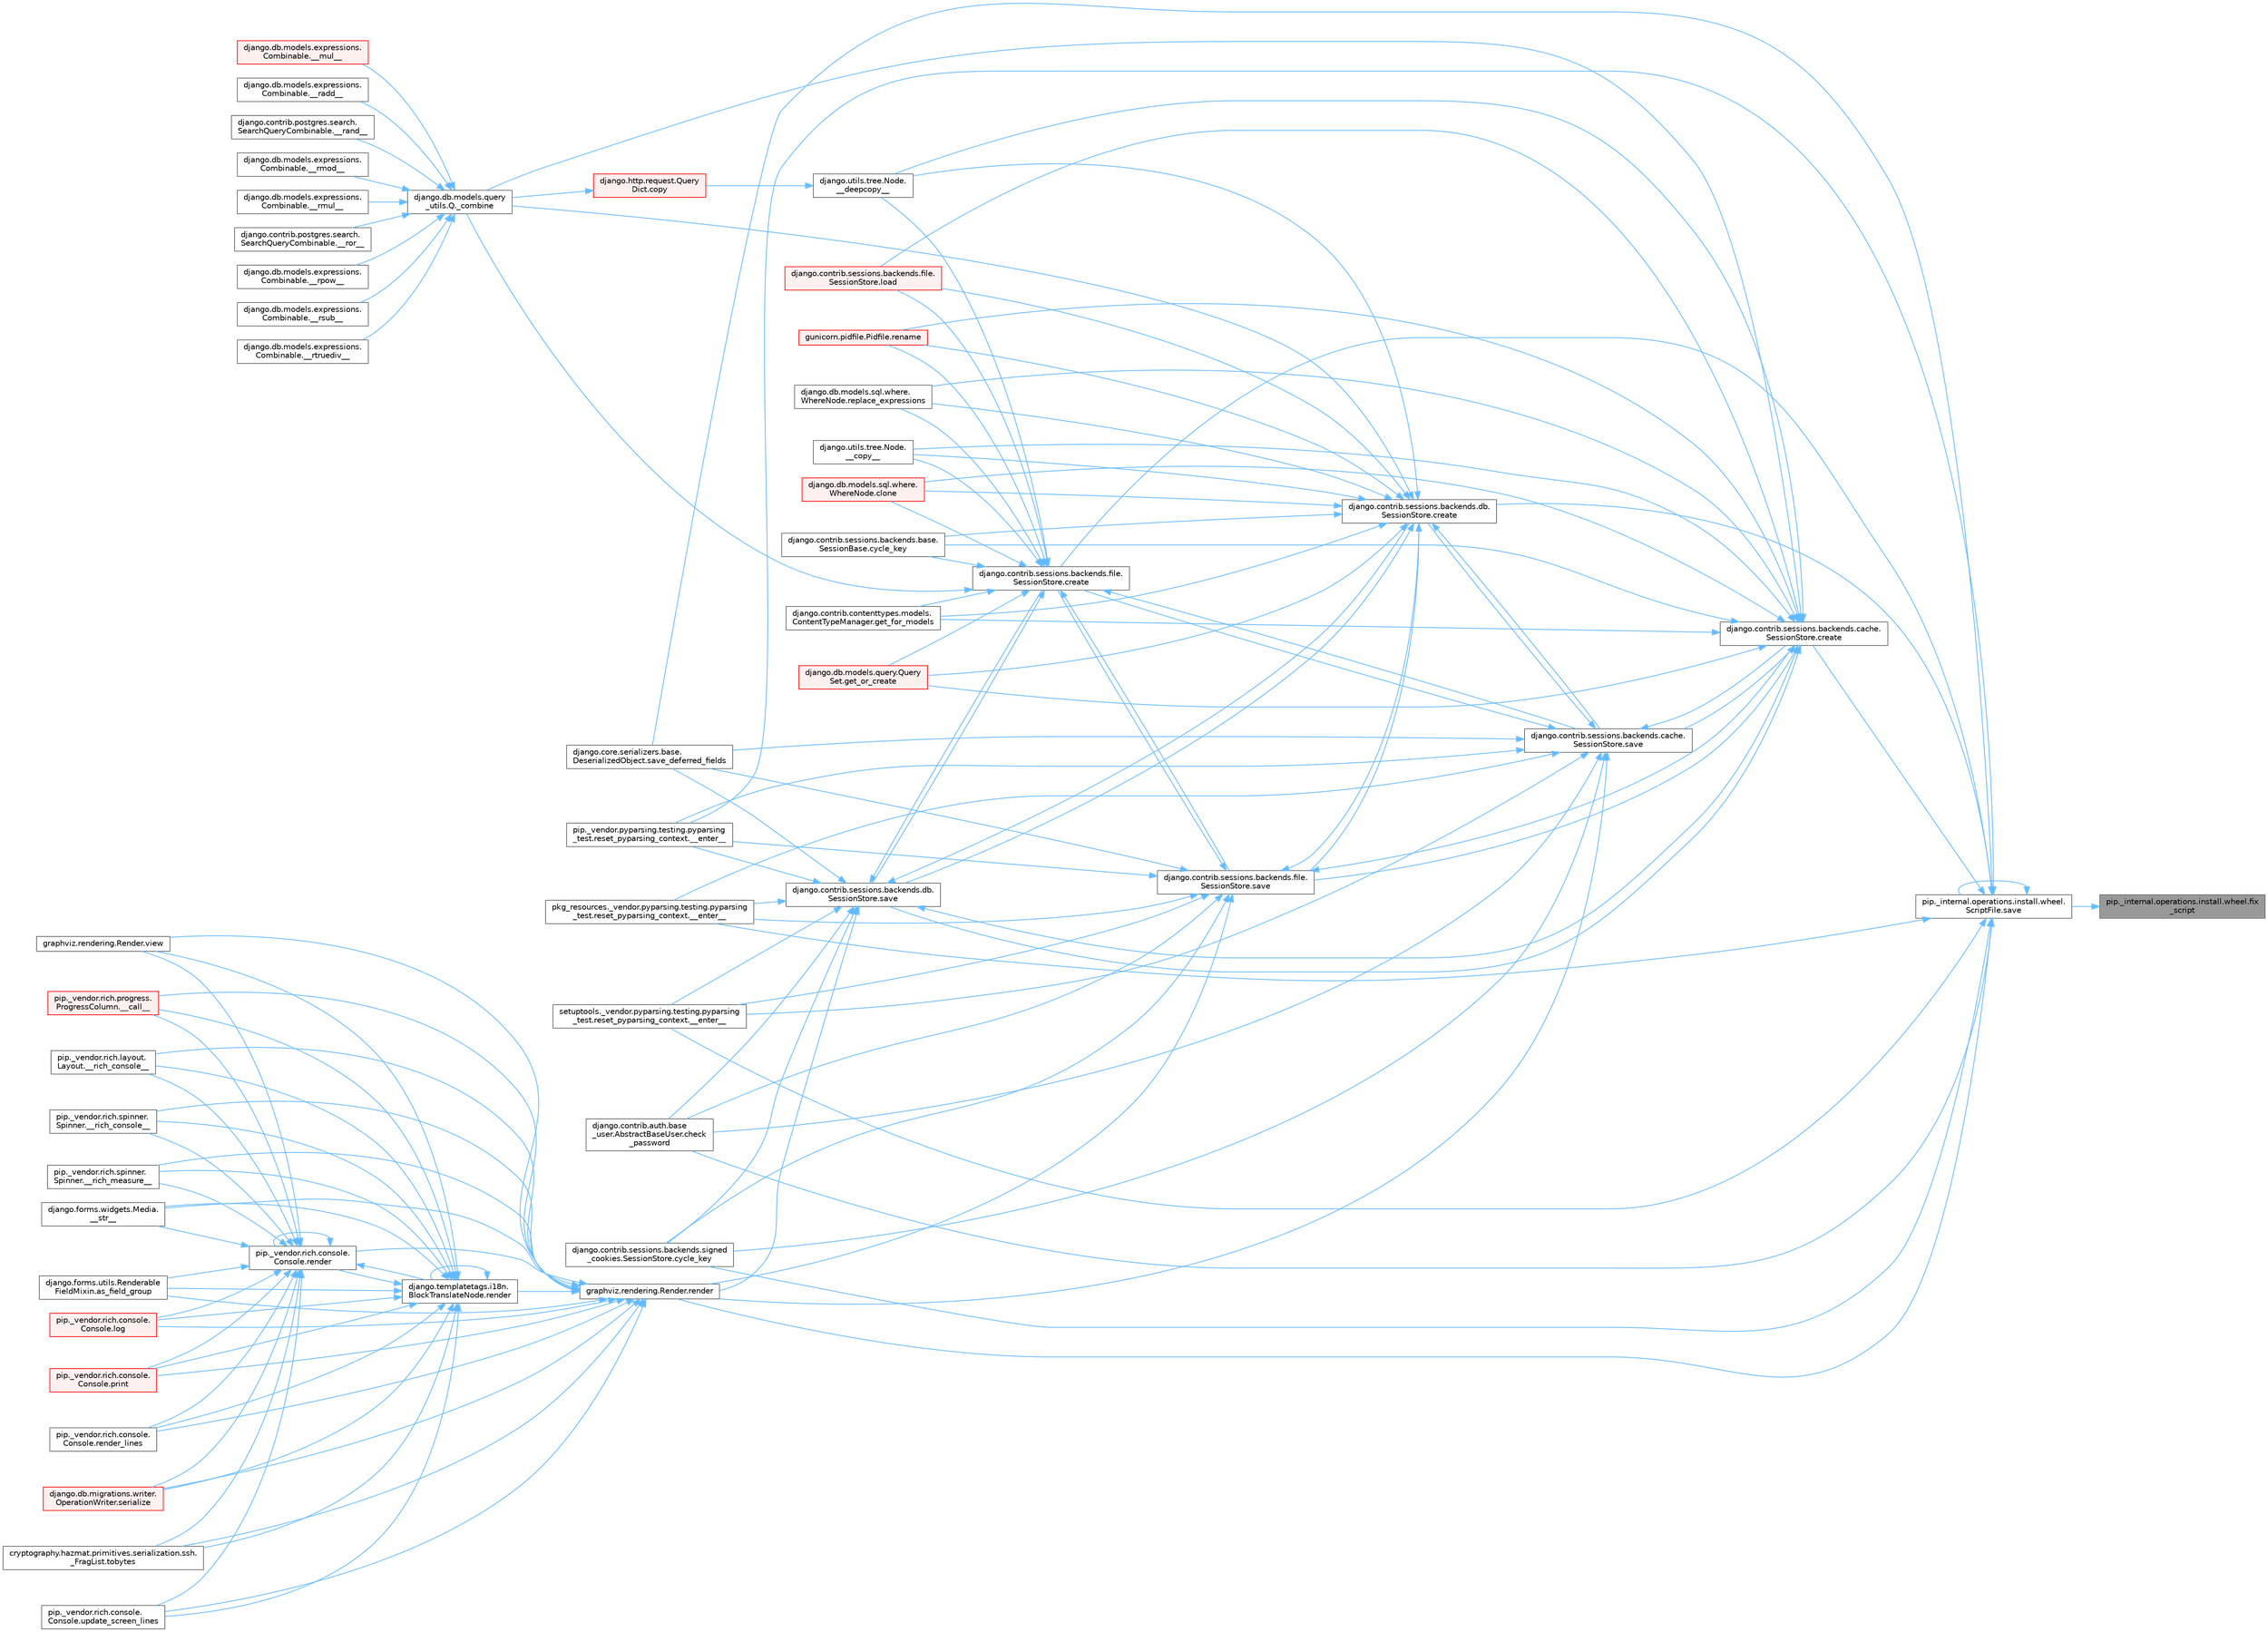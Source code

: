 digraph "pip._internal.operations.install.wheel.fix_script"
{
 // LATEX_PDF_SIZE
  bgcolor="transparent";
  edge [fontname=Helvetica,fontsize=10,labelfontname=Helvetica,labelfontsize=10];
  node [fontname=Helvetica,fontsize=10,shape=box,height=0.2,width=0.4];
  rankdir="RL";
  Node1 [id="Node000001",label="pip._internal.operations.install.wheel.fix\l_script",height=0.2,width=0.4,color="gray40", fillcolor="grey60", style="filled", fontcolor="black",tooltip=" "];
  Node1 -> Node2 [id="edge1_Node000001_Node000002",dir="back",color="steelblue1",style="solid",tooltip=" "];
  Node2 [id="Node000002",label="pip._internal.operations.install.wheel.\lScriptFile.save",height=0.2,width=0.4,color="grey40", fillcolor="white", style="filled",URL="$classpip_1_1__internal_1_1operations_1_1install_1_1wheel_1_1_script_file.html#ada71e906f4fe258d5234b047d077f7ad",tooltip=" "];
  Node2 -> Node3 [id="edge2_Node000002_Node000003",dir="back",color="steelblue1",style="solid",tooltip=" "];
  Node3 [id="Node000003",label="pip._vendor.pyparsing.testing.pyparsing\l_test.reset_pyparsing_context.__enter__",height=0.2,width=0.4,color="grey40", fillcolor="white", style="filled",URL="$classpip_1_1__vendor_1_1pyparsing_1_1testing_1_1pyparsing__test_1_1reset__pyparsing__context.html#a3d39d97a0d95a9b46c987e6dff52b7c0",tooltip=" "];
  Node2 -> Node4 [id="edge3_Node000002_Node000004",dir="back",color="steelblue1",style="solid",tooltip=" "];
  Node4 [id="Node000004",label="pkg_resources._vendor.pyparsing.testing.pyparsing\l_test.reset_pyparsing_context.__enter__",height=0.2,width=0.4,color="grey40", fillcolor="white", style="filled",URL="$classpkg__resources_1_1__vendor_1_1pyparsing_1_1testing_1_1pyparsing__test_1_1reset__pyparsing__context.html#a8d8360c033ccc7296fb9323a07cdeb25",tooltip=" "];
  Node2 -> Node5 [id="edge4_Node000002_Node000005",dir="back",color="steelblue1",style="solid",tooltip=" "];
  Node5 [id="Node000005",label="setuptools._vendor.pyparsing.testing.pyparsing\l_test.reset_pyparsing_context.__enter__",height=0.2,width=0.4,color="grey40", fillcolor="white", style="filled",URL="$classsetuptools_1_1__vendor_1_1pyparsing_1_1testing_1_1pyparsing__test_1_1reset__pyparsing__context.html#a436e2ea8355c86505c8cfdae81714c7c",tooltip=" "];
  Node2 -> Node6 [id="edge5_Node000002_Node000006",dir="back",color="steelblue1",style="solid",tooltip=" "];
  Node6 [id="Node000006",label="django.contrib.auth.base\l_user.AbstractBaseUser.check\l_password",height=0.2,width=0.4,color="grey40", fillcolor="white", style="filled",URL="$classdjango_1_1contrib_1_1auth_1_1base__user_1_1_abstract_base_user.html#aaa9bb7fa5353bc1917dbd7f87b63321a",tooltip=" "];
  Node2 -> Node7 [id="edge6_Node000002_Node000007",dir="back",color="steelblue1",style="solid",tooltip=" "];
  Node7 [id="Node000007",label="django.contrib.sessions.backends.cache.\lSessionStore.create",height=0.2,width=0.4,color="grey40", fillcolor="white", style="filled",URL="$classdjango_1_1contrib_1_1sessions_1_1backends_1_1cache_1_1_session_store.html#a38c9efbdb5115fd1820ae198b767c39c",tooltip=" "];
  Node7 -> Node8 [id="edge7_Node000007_Node000008",dir="back",color="steelblue1",style="solid",tooltip=" "];
  Node8 [id="Node000008",label="django.utils.tree.Node.\l__copy__",height=0.2,width=0.4,color="grey40", fillcolor="white", style="filled",URL="$classdjango_1_1utils_1_1tree_1_1_node.html#abae878f6b4500b8b241c23d8fac46e63",tooltip=" "];
  Node7 -> Node9 [id="edge8_Node000007_Node000009",dir="back",color="steelblue1",style="solid",tooltip=" "];
  Node9 [id="Node000009",label="django.utils.tree.Node.\l__deepcopy__",height=0.2,width=0.4,color="grey40", fillcolor="white", style="filled",URL="$classdjango_1_1utils_1_1tree_1_1_node.html#a38840c46ded3963808edbeec90765d6b",tooltip=" "];
  Node9 -> Node10 [id="edge9_Node000009_Node000010",dir="back",color="steelblue1",style="solid",tooltip=" "];
  Node10 [id="Node000010",label="django.http.request.Query\lDict.copy",height=0.2,width=0.4,color="red", fillcolor="#FFF0F0", style="filled",URL="$classdjango_1_1http_1_1request_1_1_query_dict.html#ada9e4956e62868c5587b9ffde7b358b5",tooltip=" "];
  Node10 -> Node152 [id="edge10_Node000010_Node000152",dir="back",color="steelblue1",style="solid",tooltip=" "];
  Node152 [id="Node000152",label="django.db.models.query\l_utils.Q._combine",height=0.2,width=0.4,color="grey40", fillcolor="white", style="filled",URL="$classdjango_1_1db_1_1models_1_1query__utils_1_1_q.html#ade621b98231b73615e1aa3a726560c55",tooltip=" "];
  Node152 -> Node153 [id="edge11_Node000152_Node000153",dir="back",color="steelblue1",style="solid",tooltip=" "];
  Node153 [id="Node000153",label="django.db.models.expressions.\lCombinable.__mul__",height=0.2,width=0.4,color="red", fillcolor="#FFF0F0", style="filled",URL="$classdjango_1_1db_1_1models_1_1expressions_1_1_combinable.html#a18670e03ec4b2fc0eafb0782602b72ec",tooltip=" "];
  Node152 -> Node157 [id="edge12_Node000152_Node000157",dir="back",color="steelblue1",style="solid",tooltip=" "];
  Node157 [id="Node000157",label="django.db.models.expressions.\lCombinable.__radd__",height=0.2,width=0.4,color="grey40", fillcolor="white", style="filled",URL="$classdjango_1_1db_1_1models_1_1expressions_1_1_combinable.html#a4872efab02abfbe2d20977469210ce25",tooltip=" "];
  Node152 -> Node158 [id="edge13_Node000152_Node000158",dir="back",color="steelblue1",style="solid",tooltip=" "];
  Node158 [id="Node000158",label="django.contrib.postgres.search.\lSearchQueryCombinable.__rand__",height=0.2,width=0.4,color="grey40", fillcolor="white", style="filled",URL="$classdjango_1_1contrib_1_1postgres_1_1search_1_1_search_query_combinable.html#a3d51899b7ac9564232b005aa65bec114",tooltip=" "];
  Node152 -> Node159 [id="edge14_Node000152_Node000159",dir="back",color="steelblue1",style="solid",tooltip=" "];
  Node159 [id="Node000159",label="django.db.models.expressions.\lCombinable.__rmod__",height=0.2,width=0.4,color="grey40", fillcolor="white", style="filled",URL="$classdjango_1_1db_1_1models_1_1expressions_1_1_combinable.html#ad32e5e96bab77dd57e3337a156c5de39",tooltip=" "];
  Node152 -> Node160 [id="edge15_Node000152_Node000160",dir="back",color="steelblue1",style="solid",tooltip=" "];
  Node160 [id="Node000160",label="django.db.models.expressions.\lCombinable.__rmul__",height=0.2,width=0.4,color="grey40", fillcolor="white", style="filled",URL="$classdjango_1_1db_1_1models_1_1expressions_1_1_combinable.html#adfde700eec6b9ea280e9fec3e202acab",tooltip=" "];
  Node152 -> Node161 [id="edge16_Node000152_Node000161",dir="back",color="steelblue1",style="solid",tooltip=" "];
  Node161 [id="Node000161",label="django.contrib.postgres.search.\lSearchQueryCombinable.__ror__",height=0.2,width=0.4,color="grey40", fillcolor="white", style="filled",URL="$classdjango_1_1contrib_1_1postgres_1_1search_1_1_search_query_combinable.html#ac5984f052629ae58cd73a90c852fe22c",tooltip=" "];
  Node152 -> Node162 [id="edge17_Node000152_Node000162",dir="back",color="steelblue1",style="solid",tooltip=" "];
  Node162 [id="Node000162",label="django.db.models.expressions.\lCombinable.__rpow__",height=0.2,width=0.4,color="grey40", fillcolor="white", style="filled",URL="$classdjango_1_1db_1_1models_1_1expressions_1_1_combinable.html#a1847c8db3c40340a723f6bf51ebadf89",tooltip=" "];
  Node152 -> Node163 [id="edge18_Node000152_Node000163",dir="back",color="steelblue1",style="solid",tooltip=" "];
  Node163 [id="Node000163",label="django.db.models.expressions.\lCombinable.__rsub__",height=0.2,width=0.4,color="grey40", fillcolor="white", style="filled",URL="$classdjango_1_1db_1_1models_1_1expressions_1_1_combinable.html#af906f43306d94cf530387eecce802a81",tooltip=" "];
  Node152 -> Node164 [id="edge19_Node000152_Node000164",dir="back",color="steelblue1",style="solid",tooltip=" "];
  Node164 [id="Node000164",label="django.db.models.expressions.\lCombinable.__rtruediv__",height=0.2,width=0.4,color="grey40", fillcolor="white", style="filled",URL="$classdjango_1_1db_1_1models_1_1expressions_1_1_combinable.html#aff897a2f7f103240839b7da073e9fe1a",tooltip=" "];
  Node7 -> Node152 [id="edge20_Node000007_Node000152",dir="back",color="steelblue1",style="solid",tooltip=" "];
  Node7 -> Node300 [id="edge21_Node000007_Node000300",dir="back",color="steelblue1",style="solid",tooltip=" "];
  Node300 [id="Node000300",label="django.db.models.sql.where.\lWhereNode.clone",height=0.2,width=0.4,color="red", fillcolor="#FFF0F0", style="filled",URL="$classdjango_1_1db_1_1models_1_1sql_1_1where_1_1_where_node.html#a0faff63950b774ce4ad391ea1f6b6d2c",tooltip=" "];
  Node7 -> Node30 [id="edge22_Node000007_Node000030",dir="back",color="steelblue1",style="solid",tooltip=" "];
  Node30 [id="Node000030",label="django.contrib.sessions.backends.base.\lSessionBase.cycle_key",height=0.2,width=0.4,color="grey40", fillcolor="white", style="filled",URL="$classdjango_1_1contrib_1_1sessions_1_1backends_1_1base_1_1_session_base.html#a6955e9bebe4e5b7d463bccfcf9181016",tooltip=" "];
  Node7 -> Node334 [id="edge23_Node000007_Node000334",dir="back",color="steelblue1",style="solid",tooltip=" "];
  Node334 [id="Node000334",label="django.contrib.contenttypes.models.\lContentTypeManager.get_for_models",height=0.2,width=0.4,color="grey40", fillcolor="white", style="filled",URL="$classdjango_1_1contrib_1_1contenttypes_1_1models_1_1_content_type_manager.html#a541a2e215680799739b6f8c1b19ddda4",tooltip=" "];
  Node7 -> Node335 [id="edge24_Node000007_Node000335",dir="back",color="steelblue1",style="solid",tooltip=" "];
  Node335 [id="Node000335",label="django.db.models.query.Query\lSet.get_or_create",height=0.2,width=0.4,color="red", fillcolor="#FFF0F0", style="filled",URL="$classdjango_1_1db_1_1models_1_1query_1_1_query_set.html#a0f727927ec4d1b9f3087b831cc911c59",tooltip=" "];
  Node7 -> Node317 [id="edge25_Node000007_Node000317",dir="back",color="steelblue1",style="solid",tooltip=" "];
  Node317 [id="Node000317",label="django.contrib.sessions.backends.file.\lSessionStore.load",height=0.2,width=0.4,color="red", fillcolor="#FFF0F0", style="filled",URL="$classdjango_1_1contrib_1_1sessions_1_1backends_1_1file_1_1_session_store.html#a408fa63512306fbaa7bbb62742f0295f",tooltip=" "];
  Node7 -> Node337 [id="edge26_Node000007_Node000337",dir="back",color="steelblue1",style="solid",tooltip=" "];
  Node337 [id="Node000337",label="gunicorn.pidfile.Pidfile.rename",height=0.2,width=0.4,color="red", fillcolor="#FFF0F0", style="filled",URL="$classgunicorn_1_1pidfile_1_1_pidfile.html#af03623bf56b92f594700ba5e5f25bc76",tooltip=" "];
  Node7 -> Node339 [id="edge27_Node000007_Node000339",dir="back",color="steelblue1",style="solid",tooltip=" "];
  Node339 [id="Node000339",label="django.db.models.sql.where.\lWhereNode.replace_expressions",height=0.2,width=0.4,color="grey40", fillcolor="white", style="filled",URL="$classdjango_1_1db_1_1models_1_1sql_1_1where_1_1_where_node.html#a1cc3580a7f4a51605b52ae4a9653b3ac",tooltip=" "];
  Node7 -> Node340 [id="edge28_Node000007_Node000340",dir="back",color="steelblue1",style="solid",tooltip=" "];
  Node340 [id="Node000340",label="django.contrib.sessions.backends.cache.\lSessionStore.save",height=0.2,width=0.4,color="grey40", fillcolor="white", style="filled",URL="$classdjango_1_1contrib_1_1sessions_1_1backends_1_1cache_1_1_session_store.html#a67e81d959c24e3a84b1e755a9a861c53",tooltip=" "];
  Node340 -> Node3 [id="edge29_Node000340_Node000003",dir="back",color="steelblue1",style="solid",tooltip=" "];
  Node340 -> Node4 [id="edge30_Node000340_Node000004",dir="back",color="steelblue1",style="solid",tooltip=" "];
  Node340 -> Node5 [id="edge31_Node000340_Node000005",dir="back",color="steelblue1",style="solid",tooltip=" "];
  Node340 -> Node6 [id="edge32_Node000340_Node000006",dir="back",color="steelblue1",style="solid",tooltip=" "];
  Node340 -> Node7 [id="edge33_Node000340_Node000007",dir="back",color="steelblue1",style="solid",tooltip=" "];
  Node340 -> Node299 [id="edge34_Node000340_Node000299",dir="back",color="steelblue1",style="solid",tooltip=" "];
  Node299 [id="Node000299",label="django.contrib.sessions.backends.db.\lSessionStore.create",height=0.2,width=0.4,color="grey40", fillcolor="white", style="filled",URL="$classdjango_1_1contrib_1_1sessions_1_1backends_1_1db_1_1_session_store.html#a4a98c0168c61e75be58e279660aa6ce4",tooltip=" "];
  Node299 -> Node8 [id="edge35_Node000299_Node000008",dir="back",color="steelblue1",style="solid",tooltip=" "];
  Node299 -> Node9 [id="edge36_Node000299_Node000009",dir="back",color="steelblue1",style="solid",tooltip=" "];
  Node299 -> Node152 [id="edge37_Node000299_Node000152",dir="back",color="steelblue1",style="solid",tooltip=" "];
  Node299 -> Node300 [id="edge38_Node000299_Node000300",dir="back",color="steelblue1",style="solid",tooltip=" "];
  Node299 -> Node30 [id="edge39_Node000299_Node000030",dir="back",color="steelblue1",style="solid",tooltip=" "];
  Node299 -> Node334 [id="edge40_Node000299_Node000334",dir="back",color="steelblue1",style="solid",tooltip=" "];
  Node299 -> Node335 [id="edge41_Node000299_Node000335",dir="back",color="steelblue1",style="solid",tooltip=" "];
  Node299 -> Node317 [id="edge42_Node000299_Node000317",dir="back",color="steelblue1",style="solid",tooltip=" "];
  Node299 -> Node337 [id="edge43_Node000299_Node000337",dir="back",color="steelblue1",style="solid",tooltip=" "];
  Node299 -> Node339 [id="edge44_Node000299_Node000339",dir="back",color="steelblue1",style="solid",tooltip=" "];
  Node299 -> Node340 [id="edge45_Node000299_Node000340",dir="back",color="steelblue1",style="solid",tooltip=" "];
  Node299 -> Node298 [id="edge46_Node000299_Node000298",dir="back",color="steelblue1",style="solid",tooltip=" "];
  Node298 [id="Node000298",label="django.contrib.sessions.backends.db.\lSessionStore.save",height=0.2,width=0.4,color="grey40", fillcolor="white", style="filled",URL="$classdjango_1_1contrib_1_1sessions_1_1backends_1_1db_1_1_session_store.html#a68a6b4f159bd3dc969ec80b34c1622af",tooltip=" "];
  Node298 -> Node3 [id="edge47_Node000298_Node000003",dir="back",color="steelblue1",style="solid",tooltip=" "];
  Node298 -> Node4 [id="edge48_Node000298_Node000004",dir="back",color="steelblue1",style="solid",tooltip=" "];
  Node298 -> Node5 [id="edge49_Node000298_Node000005",dir="back",color="steelblue1",style="solid",tooltip=" "];
  Node298 -> Node6 [id="edge50_Node000298_Node000006",dir="back",color="steelblue1",style="solid",tooltip=" "];
  Node298 -> Node7 [id="edge51_Node000298_Node000007",dir="back",color="steelblue1",style="solid",tooltip=" "];
  Node298 -> Node299 [id="edge52_Node000298_Node000299",dir="back",color="steelblue1",style="solid",tooltip=" "];
  Node298 -> Node333 [id="edge53_Node000298_Node000333",dir="back",color="steelblue1",style="solid",tooltip=" "];
  Node333 [id="Node000333",label="django.contrib.sessions.backends.file.\lSessionStore.create",height=0.2,width=0.4,color="grey40", fillcolor="white", style="filled",URL="$classdjango_1_1contrib_1_1sessions_1_1backends_1_1file_1_1_session_store.html#a6624db6a37dfff490f837047e0a60dda",tooltip=" "];
  Node333 -> Node8 [id="edge54_Node000333_Node000008",dir="back",color="steelblue1",style="solid",tooltip=" "];
  Node333 -> Node9 [id="edge55_Node000333_Node000009",dir="back",color="steelblue1",style="solid",tooltip=" "];
  Node333 -> Node152 [id="edge56_Node000333_Node000152",dir="back",color="steelblue1",style="solid",tooltip=" "];
  Node333 -> Node300 [id="edge57_Node000333_Node000300",dir="back",color="steelblue1",style="solid",tooltip=" "];
  Node333 -> Node30 [id="edge58_Node000333_Node000030",dir="back",color="steelblue1",style="solid",tooltip=" "];
  Node333 -> Node334 [id="edge59_Node000333_Node000334",dir="back",color="steelblue1",style="solid",tooltip=" "];
  Node333 -> Node335 [id="edge60_Node000333_Node000335",dir="back",color="steelblue1",style="solid",tooltip=" "];
  Node333 -> Node317 [id="edge61_Node000333_Node000317",dir="back",color="steelblue1",style="solid",tooltip=" "];
  Node333 -> Node337 [id="edge62_Node000333_Node000337",dir="back",color="steelblue1",style="solid",tooltip=" "];
  Node333 -> Node339 [id="edge63_Node000333_Node000339",dir="back",color="steelblue1",style="solid",tooltip=" "];
  Node333 -> Node340 [id="edge64_Node000333_Node000340",dir="back",color="steelblue1",style="solid",tooltip=" "];
  Node333 -> Node298 [id="edge65_Node000333_Node000298",dir="back",color="steelblue1",style="solid",tooltip=" "];
  Node333 -> Node1129 [id="edge66_Node000333_Node001129",dir="back",color="steelblue1",style="solid",tooltip=" "];
  Node1129 [id="Node001129",label="django.contrib.sessions.backends.file.\lSessionStore.save",height=0.2,width=0.4,color="grey40", fillcolor="white", style="filled",URL="$classdjango_1_1contrib_1_1sessions_1_1backends_1_1file_1_1_session_store.html#af170f9c112376eb1627509287bf9620f",tooltip=" "];
  Node1129 -> Node3 [id="edge67_Node001129_Node000003",dir="back",color="steelblue1",style="solid",tooltip=" "];
  Node1129 -> Node4 [id="edge68_Node001129_Node000004",dir="back",color="steelblue1",style="solid",tooltip=" "];
  Node1129 -> Node5 [id="edge69_Node001129_Node000005",dir="back",color="steelblue1",style="solid",tooltip=" "];
  Node1129 -> Node6 [id="edge70_Node001129_Node000006",dir="back",color="steelblue1",style="solid",tooltip=" "];
  Node1129 -> Node7 [id="edge71_Node001129_Node000007",dir="back",color="steelblue1",style="solid",tooltip=" "];
  Node1129 -> Node299 [id="edge72_Node001129_Node000299",dir="back",color="steelblue1",style="solid",tooltip=" "];
  Node1129 -> Node333 [id="edge73_Node001129_Node000333",dir="back",color="steelblue1",style="solid",tooltip=" "];
  Node1129 -> Node341 [id="edge74_Node001129_Node000341",dir="back",color="steelblue1",style="solid",tooltip=" "];
  Node341 [id="Node000341",label="django.contrib.sessions.backends.signed\l_cookies.SessionStore.cycle_key",height=0.2,width=0.4,color="grey40", fillcolor="white", style="filled",URL="$classdjango_1_1contrib_1_1sessions_1_1backends_1_1signed__cookies_1_1_session_store.html#abf8e71313b847459c30f19e691c25a93",tooltip=" "];
  Node1129 -> Node342 [id="edge75_Node001129_Node000342",dir="back",color="steelblue1",style="solid",tooltip=" "];
  Node342 [id="Node000342",label="graphviz.rendering.Render.render",height=0.2,width=0.4,color="grey40", fillcolor="white", style="filled",URL="$classgraphviz_1_1rendering_1_1_render.html#a0249d6538d64a6b59b1bed64d4636456",tooltip=" "];
  Node342 -> Node343 [id="edge76_Node000342_Node000343",dir="back",color="steelblue1",style="solid",tooltip=" "];
  Node343 [id="Node000343",label="pip._vendor.rich.progress.\lProgressColumn.__call__",height=0.2,width=0.4,color="red", fillcolor="#FFF0F0", style="filled",URL="$classpip_1_1__vendor_1_1rich_1_1progress_1_1_progress_column.html#ae0c399be74222f949edb0fa5324cf6ea",tooltip=" "];
  Node342 -> Node344 [id="edge77_Node000342_Node000344",dir="back",color="steelblue1",style="solid",tooltip=" "];
  Node344 [id="Node000344",label="pip._vendor.rich.layout.\lLayout.__rich_console__",height=0.2,width=0.4,color="grey40", fillcolor="white", style="filled",URL="$classpip_1_1__vendor_1_1rich_1_1layout_1_1_layout.html#ac39cb3d17d2b0324ee1b0dada41a3ebd",tooltip=" "];
  Node342 -> Node345 [id="edge78_Node000342_Node000345",dir="back",color="steelblue1",style="solid",tooltip=" "];
  Node345 [id="Node000345",label="pip._vendor.rich.spinner.\lSpinner.__rich_console__",height=0.2,width=0.4,color="grey40", fillcolor="white", style="filled",URL="$classpip_1_1__vendor_1_1rich_1_1spinner_1_1_spinner.html#a6883d8dced19ac48d4dfc74f776357fd",tooltip=" "];
  Node342 -> Node346 [id="edge79_Node000342_Node000346",dir="back",color="steelblue1",style="solid",tooltip=" "];
  Node346 [id="Node000346",label="pip._vendor.rich.spinner.\lSpinner.__rich_measure__",height=0.2,width=0.4,color="grey40", fillcolor="white", style="filled",URL="$classpip_1_1__vendor_1_1rich_1_1spinner_1_1_spinner.html#a89745682c823c44a31bae8e8d07869f5",tooltip=" "];
  Node342 -> Node347 [id="edge80_Node000342_Node000347",dir="back",color="steelblue1",style="solid",tooltip=" "];
  Node347 [id="Node000347",label="django.forms.widgets.Media.\l__str__",height=0.2,width=0.4,color="grey40", fillcolor="white", style="filled",URL="$classdjango_1_1forms_1_1widgets_1_1_media.html#ae1651710548a7d9f14f036d035012d21",tooltip=" "];
  Node342 -> Node348 [id="edge81_Node000342_Node000348",dir="back",color="steelblue1",style="solid",tooltip=" "];
  Node348 [id="Node000348",label="django.forms.utils.Renderable\lFieldMixin.as_field_group",height=0.2,width=0.4,color="grey40", fillcolor="white", style="filled",URL="$classdjango_1_1forms_1_1utils_1_1_renderable_field_mixin.html#a1e9a1b4f790ea694431554267fd5d74c",tooltip=" "];
  Node342 -> Node349 [id="edge82_Node000342_Node000349",dir="back",color="steelblue1",style="solid",tooltip=" "];
  Node349 [id="Node000349",label="pip._vendor.rich.console.\lConsole.log",height=0.2,width=0.4,color="red", fillcolor="#FFF0F0", style="filled",URL="$classpip_1_1__vendor_1_1rich_1_1console_1_1_console.html#af9c77e39f9413fc2b134c60cfa23b0f1",tooltip=" "];
  Node342 -> Node472 [id="edge83_Node000342_Node000472",dir="back",color="steelblue1",style="solid",tooltip=" "];
  Node472 [id="Node000472",label="pip._vendor.rich.console.\lConsole.print",height=0.2,width=0.4,color="red", fillcolor="#FFF0F0", style="filled",URL="$classpip_1_1__vendor_1_1rich_1_1console_1_1_console.html#af954370cdbb49236b597f2c11064549d",tooltip=" "];
  Node342 -> Node863 [id="edge84_Node000342_Node000863",dir="back",color="steelblue1",style="solid",tooltip=" "];
  Node863 [id="Node000863",label="django.templatetags.i18n.\lBlockTranslateNode.render",height=0.2,width=0.4,color="grey40", fillcolor="white", style="filled",URL="$classdjango_1_1templatetags_1_1i18n_1_1_block_translate_node.html#aaf05bebfd02c1c4b676387ada0357832",tooltip=" "];
  Node863 -> Node343 [id="edge85_Node000863_Node000343",dir="back",color="steelblue1",style="solid",tooltip=" "];
  Node863 -> Node344 [id="edge86_Node000863_Node000344",dir="back",color="steelblue1",style="solid",tooltip=" "];
  Node863 -> Node345 [id="edge87_Node000863_Node000345",dir="back",color="steelblue1",style="solid",tooltip=" "];
  Node863 -> Node346 [id="edge88_Node000863_Node000346",dir="back",color="steelblue1",style="solid",tooltip=" "];
  Node863 -> Node347 [id="edge89_Node000863_Node000347",dir="back",color="steelblue1",style="solid",tooltip=" "];
  Node863 -> Node348 [id="edge90_Node000863_Node000348",dir="back",color="steelblue1",style="solid",tooltip=" "];
  Node863 -> Node349 [id="edge91_Node000863_Node000349",dir="back",color="steelblue1",style="solid",tooltip=" "];
  Node863 -> Node472 [id="edge92_Node000863_Node000472",dir="back",color="steelblue1",style="solid",tooltip=" "];
  Node863 -> Node863 [id="edge93_Node000863_Node000863",dir="back",color="steelblue1",style="solid",tooltip=" "];
  Node863 -> Node864 [id="edge94_Node000863_Node000864",dir="back",color="steelblue1",style="solid",tooltip=" "];
  Node864 [id="Node000864",label="pip._vendor.rich.console.\lConsole.render",height=0.2,width=0.4,color="grey40", fillcolor="white", style="filled",URL="$classpip_1_1__vendor_1_1rich_1_1console_1_1_console.html#a9551b8254c573105adde80622393a938",tooltip=" "];
  Node864 -> Node343 [id="edge95_Node000864_Node000343",dir="back",color="steelblue1",style="solid",tooltip=" "];
  Node864 -> Node344 [id="edge96_Node000864_Node000344",dir="back",color="steelblue1",style="solid",tooltip=" "];
  Node864 -> Node345 [id="edge97_Node000864_Node000345",dir="back",color="steelblue1",style="solid",tooltip=" "];
  Node864 -> Node346 [id="edge98_Node000864_Node000346",dir="back",color="steelblue1",style="solid",tooltip=" "];
  Node864 -> Node347 [id="edge99_Node000864_Node000347",dir="back",color="steelblue1",style="solid",tooltip=" "];
  Node864 -> Node348 [id="edge100_Node000864_Node000348",dir="back",color="steelblue1",style="solid",tooltip=" "];
  Node864 -> Node349 [id="edge101_Node000864_Node000349",dir="back",color="steelblue1",style="solid",tooltip=" "];
  Node864 -> Node472 [id="edge102_Node000864_Node000472",dir="back",color="steelblue1",style="solid",tooltip=" "];
  Node864 -> Node863 [id="edge103_Node000864_Node000863",dir="back",color="steelblue1",style="solid",tooltip=" "];
  Node864 -> Node864 [id="edge104_Node000864_Node000864",dir="back",color="steelblue1",style="solid",tooltip=" "];
  Node864 -> Node865 [id="edge105_Node000864_Node000865",dir="back",color="steelblue1",style="solid",tooltip=" "];
  Node865 [id="Node000865",label="pip._vendor.rich.console.\lConsole.render_lines",height=0.2,width=0.4,color="grey40", fillcolor="white", style="filled",URL="$classpip_1_1__vendor_1_1rich_1_1console_1_1_console.html#a5818808a49db20c5bee6986425f96f14",tooltip=" "];
  Node864 -> Node866 [id="edge106_Node000864_Node000866",dir="back",color="steelblue1",style="solid",tooltip=" "];
  Node866 [id="Node000866",label="django.db.migrations.writer.\lOperationWriter.serialize",height=0.2,width=0.4,color="red", fillcolor="#FFF0F0", style="filled",URL="$classdjango_1_1db_1_1migrations_1_1writer_1_1_operation_writer.html#a866e8d13e1c54a35d74e9a6b0383b2f8",tooltip=" "];
  Node864 -> Node1209 [id="edge107_Node000864_Node001209",dir="back",color="steelblue1",style="solid",tooltip=" "];
  Node1209 [id="Node001209",label="cryptography.hazmat.primitives.serialization.ssh.\l_FragList.tobytes",height=0.2,width=0.4,color="grey40", fillcolor="white", style="filled",URL="$classcryptography_1_1hazmat_1_1primitives_1_1serialization_1_1ssh_1_1___frag_list.html#a195dd4e7c741624829a13af53fa3de38",tooltip=" "];
  Node864 -> Node1210 [id="edge108_Node000864_Node001210",dir="back",color="steelblue1",style="solid",tooltip=" "];
  Node1210 [id="Node001210",label="pip._vendor.rich.console.\lConsole.update_screen_lines",height=0.2,width=0.4,color="grey40", fillcolor="white", style="filled",URL="$classpip_1_1__vendor_1_1rich_1_1console_1_1_console.html#a21cfe5af86ec7533f23d45fe2969817e",tooltip=" "];
  Node864 -> Node1211 [id="edge109_Node000864_Node001211",dir="back",color="steelblue1",style="solid",tooltip=" "];
  Node1211 [id="Node001211",label="graphviz.rendering.Render.view",height=0.2,width=0.4,color="grey40", fillcolor="white", style="filled",URL="$classgraphviz_1_1rendering_1_1_render.html#a53169c422996b9a7e92b5580c13914e2",tooltip=" "];
  Node863 -> Node865 [id="edge110_Node000863_Node000865",dir="back",color="steelblue1",style="solid",tooltip=" "];
  Node863 -> Node866 [id="edge111_Node000863_Node000866",dir="back",color="steelblue1",style="solid",tooltip=" "];
  Node863 -> Node1209 [id="edge112_Node000863_Node001209",dir="back",color="steelblue1",style="solid",tooltip=" "];
  Node863 -> Node1210 [id="edge113_Node000863_Node001210",dir="back",color="steelblue1",style="solid",tooltip=" "];
  Node863 -> Node1211 [id="edge114_Node000863_Node001211",dir="back",color="steelblue1",style="solid",tooltip=" "];
  Node342 -> Node864 [id="edge115_Node000342_Node000864",dir="back",color="steelblue1",style="solid",tooltip=" "];
  Node342 -> Node865 [id="edge116_Node000342_Node000865",dir="back",color="steelblue1",style="solid",tooltip=" "];
  Node342 -> Node866 [id="edge117_Node000342_Node000866",dir="back",color="steelblue1",style="solid",tooltip=" "];
  Node342 -> Node1209 [id="edge118_Node000342_Node001209",dir="back",color="steelblue1",style="solid",tooltip=" "];
  Node342 -> Node1210 [id="edge119_Node000342_Node001210",dir="back",color="steelblue1",style="solid",tooltip=" "];
  Node342 -> Node1211 [id="edge120_Node000342_Node001211",dir="back",color="steelblue1",style="solid",tooltip=" "];
  Node1129 -> Node703 [id="edge121_Node001129_Node000703",dir="back",color="steelblue1",style="solid",tooltip=" "];
  Node703 [id="Node000703",label="django.core.serializers.base.\lDeserializedObject.save_deferred_fields",height=0.2,width=0.4,color="grey40", fillcolor="white", style="filled",URL="$classdjango_1_1core_1_1serializers_1_1base_1_1_deserialized_object.html#a2fd4269d14e2f58fda59335c79a582f5",tooltip=" "];
  Node298 -> Node341 [id="edge122_Node000298_Node000341",dir="back",color="steelblue1",style="solid",tooltip=" "];
  Node298 -> Node342 [id="edge123_Node000298_Node000342",dir="back",color="steelblue1",style="solid",tooltip=" "];
  Node298 -> Node703 [id="edge124_Node000298_Node000703",dir="back",color="steelblue1",style="solid",tooltip=" "];
  Node299 -> Node1129 [id="edge125_Node000299_Node001129",dir="back",color="steelblue1",style="solid",tooltip=" "];
  Node340 -> Node333 [id="edge126_Node000340_Node000333",dir="back",color="steelblue1",style="solid",tooltip=" "];
  Node340 -> Node341 [id="edge127_Node000340_Node000341",dir="back",color="steelblue1",style="solid",tooltip=" "];
  Node340 -> Node342 [id="edge128_Node000340_Node000342",dir="back",color="steelblue1",style="solid",tooltip=" "];
  Node340 -> Node703 [id="edge129_Node000340_Node000703",dir="back",color="steelblue1",style="solid",tooltip=" "];
  Node7 -> Node298 [id="edge130_Node000007_Node000298",dir="back",color="steelblue1",style="solid",tooltip=" "];
  Node7 -> Node1129 [id="edge131_Node000007_Node001129",dir="back",color="steelblue1",style="solid",tooltip=" "];
  Node2 -> Node299 [id="edge132_Node000002_Node000299",dir="back",color="steelblue1",style="solid",tooltip=" "];
  Node2 -> Node333 [id="edge133_Node000002_Node000333",dir="back",color="steelblue1",style="solid",tooltip=" "];
  Node2 -> Node341 [id="edge134_Node000002_Node000341",dir="back",color="steelblue1",style="solid",tooltip=" "];
  Node2 -> Node342 [id="edge135_Node000002_Node000342",dir="back",color="steelblue1",style="solid",tooltip=" "];
  Node2 -> Node2 [id="edge136_Node000002_Node000002",dir="back",color="steelblue1",style="solid",tooltip=" "];
  Node2 -> Node703 [id="edge137_Node000002_Node000703",dir="back",color="steelblue1",style="solid",tooltip=" "];
}
